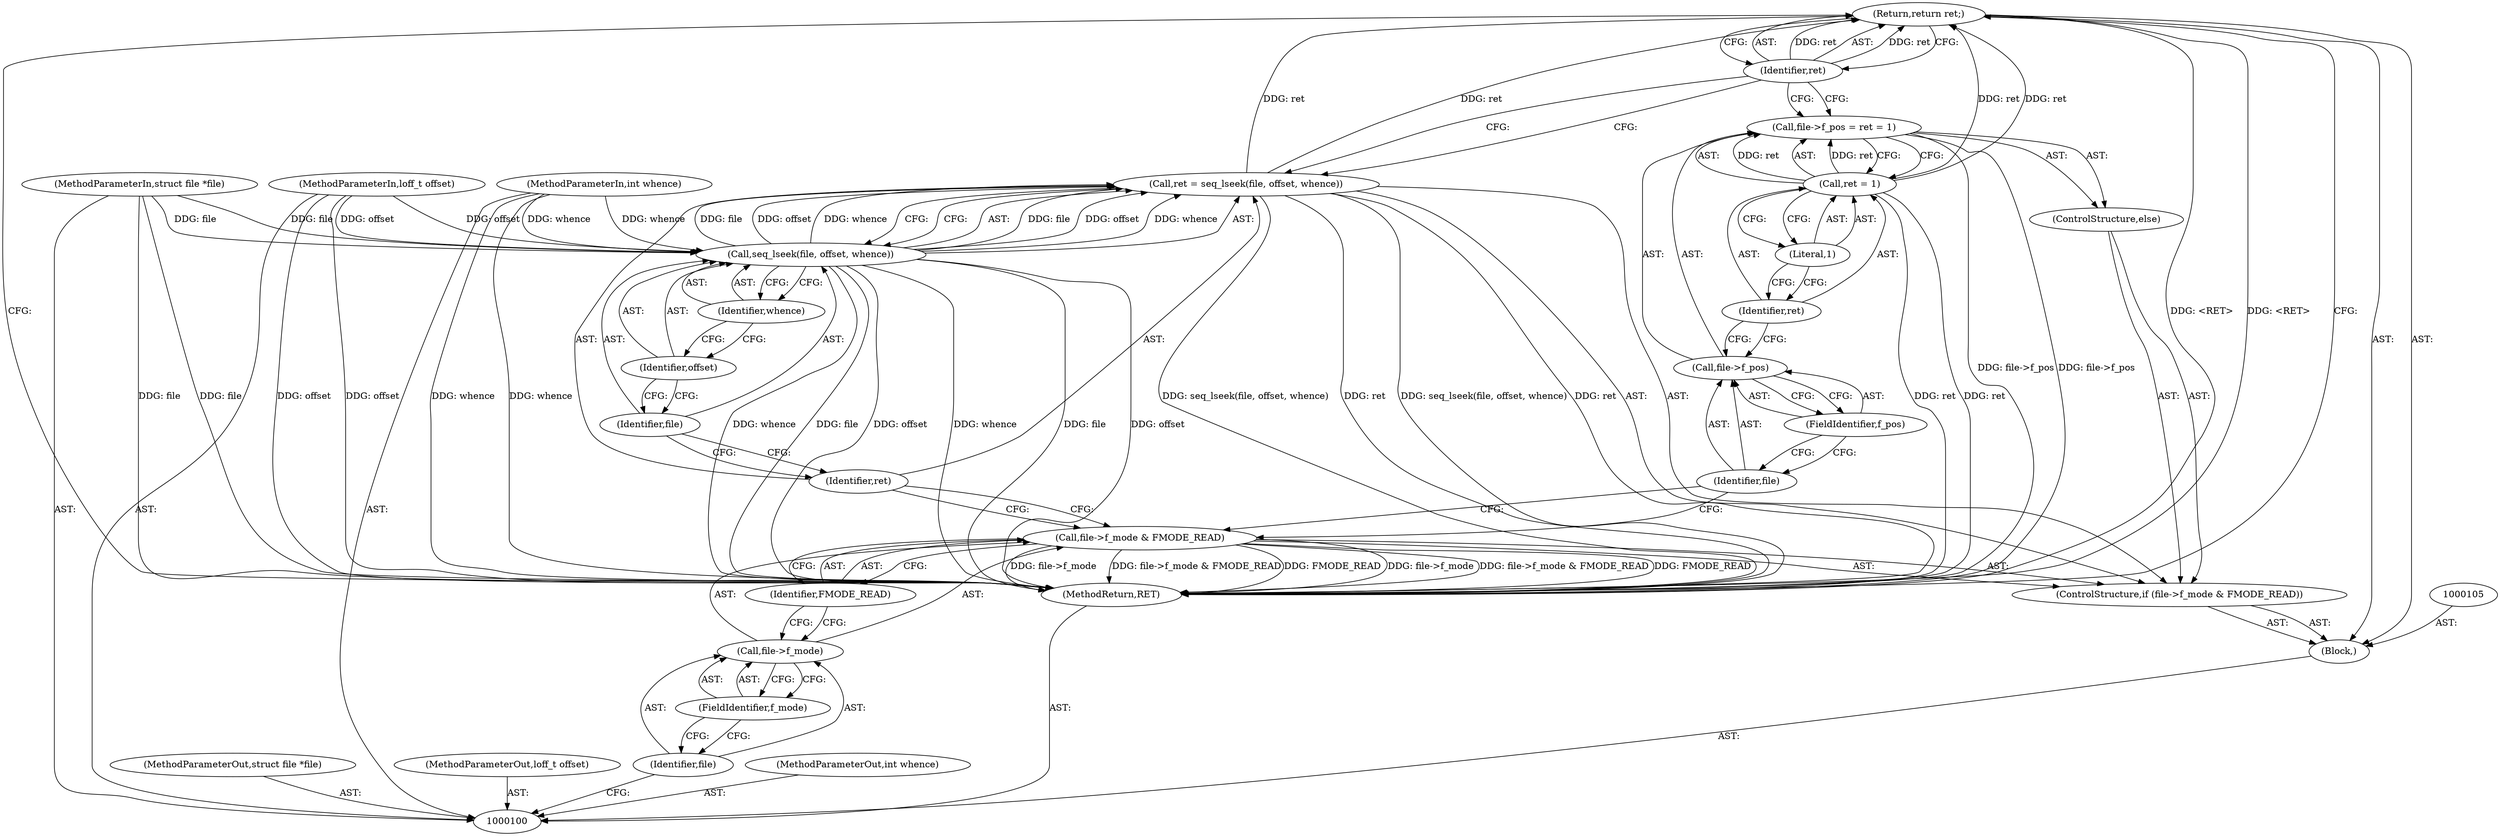 digraph "0_linux_6a76f8c0ab19f215af2a3442870eeb5f0e81998d" {
"1000126" [label="(Return,return ret;)"];
"1000127" [label="(Identifier,ret)"];
"1000128" [label="(MethodReturn,RET)"];
"1000101" [label="(MethodParameterIn,struct file *file)"];
"1000156" [label="(MethodParameterOut,struct file *file)"];
"1000102" [label="(MethodParameterIn,loff_t offset)"];
"1000157" [label="(MethodParameterOut,loff_t offset)"];
"1000103" [label="(MethodParameterIn,int whence)"];
"1000158" [label="(MethodParameterOut,int whence)"];
"1000104" [label="(Block,)"];
"1000106" [label="(ControlStructure,if (file->f_mode & FMODE_READ))"];
"1000110" [label="(FieldIdentifier,f_mode)"];
"1000111" [label="(Identifier,FMODE_READ)"];
"1000107" [label="(Call,file->f_mode & FMODE_READ)"];
"1000108" [label="(Call,file->f_mode)"];
"1000109" [label="(Identifier,file)"];
"1000115" [label="(Identifier,file)"];
"1000112" [label="(Call,ret = seq_lseek(file, offset, whence))"];
"1000113" [label="(Identifier,ret)"];
"1000116" [label="(Identifier,offset)"];
"1000117" [label="(Identifier,whence)"];
"1000114" [label="(Call,seq_lseek(file, offset, whence))"];
"1000118" [label="(ControlStructure,else)"];
"1000123" [label="(Call,ret = 1)"];
"1000124" [label="(Identifier,ret)"];
"1000119" [label="(Call,file->f_pos = ret = 1)"];
"1000120" [label="(Call,file->f_pos)"];
"1000121" [label="(Identifier,file)"];
"1000125" [label="(Literal,1)"];
"1000122" [label="(FieldIdentifier,f_pos)"];
"1000126" -> "1000104"  [label="AST: "];
"1000126" -> "1000127"  [label="CFG: "];
"1000127" -> "1000126"  [label="AST: "];
"1000128" -> "1000126"  [label="CFG: "];
"1000126" -> "1000128"  [label="DDG: <RET>"];
"1000127" -> "1000126"  [label="DDG: ret"];
"1000112" -> "1000126"  [label="DDG: ret"];
"1000123" -> "1000126"  [label="DDG: ret"];
"1000127" -> "1000126"  [label="AST: "];
"1000127" -> "1000112"  [label="CFG: "];
"1000127" -> "1000119"  [label="CFG: "];
"1000126" -> "1000127"  [label="CFG: "];
"1000127" -> "1000126"  [label="DDG: ret"];
"1000128" -> "1000100"  [label="AST: "];
"1000128" -> "1000126"  [label="CFG: "];
"1000114" -> "1000128"  [label="DDG: whence"];
"1000114" -> "1000128"  [label="DDG: file"];
"1000114" -> "1000128"  [label="DDG: offset"];
"1000107" -> "1000128"  [label="DDG: file->f_mode"];
"1000107" -> "1000128"  [label="DDG: file->f_mode & FMODE_READ"];
"1000107" -> "1000128"  [label="DDG: FMODE_READ"];
"1000112" -> "1000128"  [label="DDG: seq_lseek(file, offset, whence)"];
"1000112" -> "1000128"  [label="DDG: ret"];
"1000103" -> "1000128"  [label="DDG: whence"];
"1000123" -> "1000128"  [label="DDG: ret"];
"1000102" -> "1000128"  [label="DDG: offset"];
"1000101" -> "1000128"  [label="DDG: file"];
"1000119" -> "1000128"  [label="DDG: file->f_pos"];
"1000126" -> "1000128"  [label="DDG: <RET>"];
"1000101" -> "1000100"  [label="AST: "];
"1000101" -> "1000128"  [label="DDG: file"];
"1000101" -> "1000114"  [label="DDG: file"];
"1000156" -> "1000100"  [label="AST: "];
"1000102" -> "1000100"  [label="AST: "];
"1000102" -> "1000128"  [label="DDG: offset"];
"1000102" -> "1000114"  [label="DDG: offset"];
"1000157" -> "1000100"  [label="AST: "];
"1000103" -> "1000100"  [label="AST: "];
"1000103" -> "1000128"  [label="DDG: whence"];
"1000103" -> "1000114"  [label="DDG: whence"];
"1000158" -> "1000100"  [label="AST: "];
"1000104" -> "1000100"  [label="AST: "];
"1000105" -> "1000104"  [label="AST: "];
"1000106" -> "1000104"  [label="AST: "];
"1000126" -> "1000104"  [label="AST: "];
"1000106" -> "1000104"  [label="AST: "];
"1000107" -> "1000106"  [label="AST: "];
"1000112" -> "1000106"  [label="AST: "];
"1000118" -> "1000106"  [label="AST: "];
"1000110" -> "1000108"  [label="AST: "];
"1000110" -> "1000109"  [label="CFG: "];
"1000108" -> "1000110"  [label="CFG: "];
"1000111" -> "1000107"  [label="AST: "];
"1000111" -> "1000108"  [label="CFG: "];
"1000107" -> "1000111"  [label="CFG: "];
"1000107" -> "1000106"  [label="AST: "];
"1000107" -> "1000111"  [label="CFG: "];
"1000108" -> "1000107"  [label="AST: "];
"1000111" -> "1000107"  [label="AST: "];
"1000113" -> "1000107"  [label="CFG: "];
"1000121" -> "1000107"  [label="CFG: "];
"1000107" -> "1000128"  [label="DDG: file->f_mode"];
"1000107" -> "1000128"  [label="DDG: file->f_mode & FMODE_READ"];
"1000107" -> "1000128"  [label="DDG: FMODE_READ"];
"1000108" -> "1000107"  [label="AST: "];
"1000108" -> "1000110"  [label="CFG: "];
"1000109" -> "1000108"  [label="AST: "];
"1000110" -> "1000108"  [label="AST: "];
"1000111" -> "1000108"  [label="CFG: "];
"1000109" -> "1000108"  [label="AST: "];
"1000109" -> "1000100"  [label="CFG: "];
"1000110" -> "1000109"  [label="CFG: "];
"1000115" -> "1000114"  [label="AST: "];
"1000115" -> "1000113"  [label="CFG: "];
"1000116" -> "1000115"  [label="CFG: "];
"1000112" -> "1000106"  [label="AST: "];
"1000112" -> "1000114"  [label="CFG: "];
"1000113" -> "1000112"  [label="AST: "];
"1000114" -> "1000112"  [label="AST: "];
"1000127" -> "1000112"  [label="CFG: "];
"1000112" -> "1000128"  [label="DDG: seq_lseek(file, offset, whence)"];
"1000112" -> "1000128"  [label="DDG: ret"];
"1000114" -> "1000112"  [label="DDG: file"];
"1000114" -> "1000112"  [label="DDG: offset"];
"1000114" -> "1000112"  [label="DDG: whence"];
"1000112" -> "1000126"  [label="DDG: ret"];
"1000113" -> "1000112"  [label="AST: "];
"1000113" -> "1000107"  [label="CFG: "];
"1000115" -> "1000113"  [label="CFG: "];
"1000116" -> "1000114"  [label="AST: "];
"1000116" -> "1000115"  [label="CFG: "];
"1000117" -> "1000116"  [label="CFG: "];
"1000117" -> "1000114"  [label="AST: "];
"1000117" -> "1000116"  [label="CFG: "];
"1000114" -> "1000117"  [label="CFG: "];
"1000114" -> "1000112"  [label="AST: "];
"1000114" -> "1000117"  [label="CFG: "];
"1000115" -> "1000114"  [label="AST: "];
"1000116" -> "1000114"  [label="AST: "];
"1000117" -> "1000114"  [label="AST: "];
"1000112" -> "1000114"  [label="CFG: "];
"1000114" -> "1000128"  [label="DDG: whence"];
"1000114" -> "1000128"  [label="DDG: file"];
"1000114" -> "1000128"  [label="DDG: offset"];
"1000114" -> "1000112"  [label="DDG: file"];
"1000114" -> "1000112"  [label="DDG: offset"];
"1000114" -> "1000112"  [label="DDG: whence"];
"1000101" -> "1000114"  [label="DDG: file"];
"1000102" -> "1000114"  [label="DDG: offset"];
"1000103" -> "1000114"  [label="DDG: whence"];
"1000118" -> "1000106"  [label="AST: "];
"1000119" -> "1000118"  [label="AST: "];
"1000123" -> "1000119"  [label="AST: "];
"1000123" -> "1000125"  [label="CFG: "];
"1000124" -> "1000123"  [label="AST: "];
"1000125" -> "1000123"  [label="AST: "];
"1000119" -> "1000123"  [label="CFG: "];
"1000123" -> "1000128"  [label="DDG: ret"];
"1000123" -> "1000119"  [label="DDG: ret"];
"1000123" -> "1000126"  [label="DDG: ret"];
"1000124" -> "1000123"  [label="AST: "];
"1000124" -> "1000120"  [label="CFG: "];
"1000125" -> "1000124"  [label="CFG: "];
"1000119" -> "1000118"  [label="AST: "];
"1000119" -> "1000123"  [label="CFG: "];
"1000120" -> "1000119"  [label="AST: "];
"1000123" -> "1000119"  [label="AST: "];
"1000127" -> "1000119"  [label="CFG: "];
"1000119" -> "1000128"  [label="DDG: file->f_pos"];
"1000123" -> "1000119"  [label="DDG: ret"];
"1000120" -> "1000119"  [label="AST: "];
"1000120" -> "1000122"  [label="CFG: "];
"1000121" -> "1000120"  [label="AST: "];
"1000122" -> "1000120"  [label="AST: "];
"1000124" -> "1000120"  [label="CFG: "];
"1000121" -> "1000120"  [label="AST: "];
"1000121" -> "1000107"  [label="CFG: "];
"1000122" -> "1000121"  [label="CFG: "];
"1000125" -> "1000123"  [label="AST: "];
"1000125" -> "1000124"  [label="CFG: "];
"1000123" -> "1000125"  [label="CFG: "];
"1000122" -> "1000120"  [label="AST: "];
"1000122" -> "1000121"  [label="CFG: "];
"1000120" -> "1000122"  [label="CFG: "];
}
